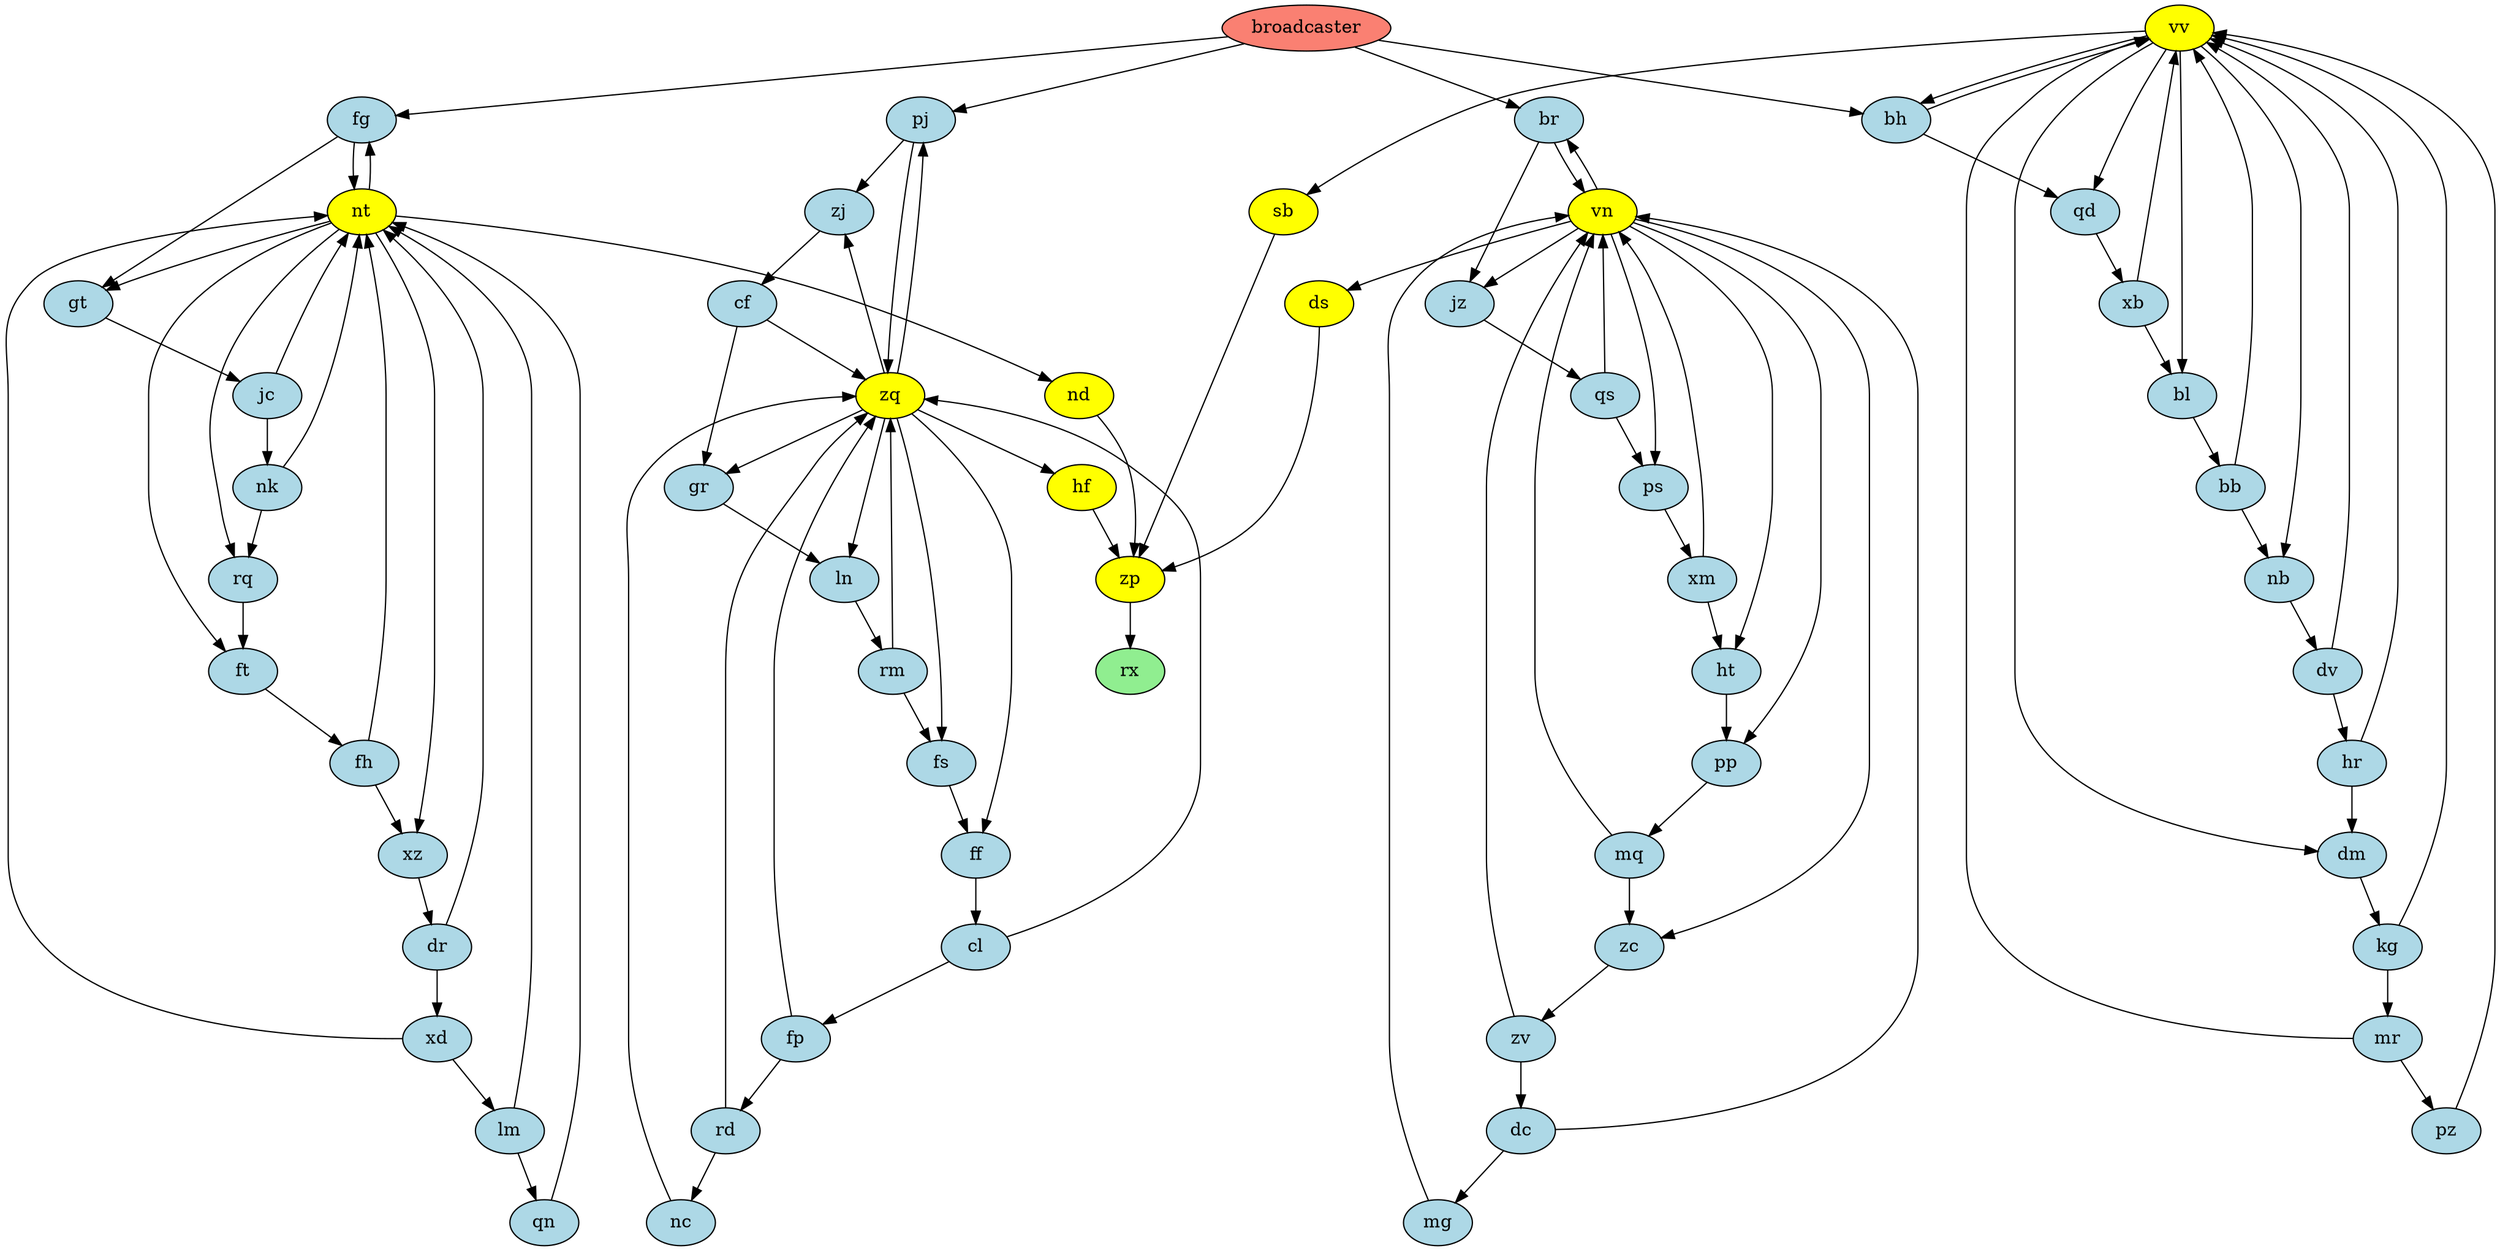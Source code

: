 digraph {
	node [style=filled, fillcolor=lightblue];
        graph [ dpi = 150 ];
	fg -> { nt, gt };
	zp -> { rx };
	fh -> { nt, xz };
	pj -> { zj, zq };
	jc -> { nt, nk };
	mr -> { vv, pz };
	cl -> { fp, zq };
	xb -> { bl, vv };
	nc -> { zq };
	mg -> { vn };
	zj -> { cf };
	sb -> { zp };
	ht -> { pp };
	gt -> { jc };
	rq -> { ft };
	nt -> { rq, fg, ft, nd, gt, xz };
	ps -> { xm };
	fs -> { ff };
	nb -> { dv };
	qd -> { xb };
	kg -> { mr, vv };
	dv -> { vv, hr };
	rm -> { zq, fs };
	nk -> { rq, nt };
	hr -> { dm, vv };
	xm -> { vn, ht };
	pp -> { mq };
	br -> { vn, jz };
	gr -> { ln };
	bh -> { qd, vv };
	cf -> { gr, zq };
	vv -> { dm, bl, sb, nb, qd, bh };
	zc -> { zv };
	zv -> { dc, vn };
	jz -> { qs };
	nd -> { zp };
	rd -> { nc, zq };
	ds -> { zp };
	mq -> { vn, zc };
	bl -> { bb };
	qn -> { nt };
	pz -> { vv };
	qs -> { vn, ps };
	lm -> { nt, qn };
	xz -> { dr };
	bb -> { nb, vv };
	dm -> { kg };
	ft -> { fh };
	vn -> { br, jz, ht, ps, zc, pp, ds };
	xd -> { nt, lm };
	hf -> { zp };
	broadcaster -> { pj, fg, bh, br };
	fp -> { rd, zq };
	zq -> { fs, gr, ff, hf, ln, zj, pj };
	ff -> { cl };
	dr -> { xd, nt };
	ln -> { rm };
	dc -> { mg, vn };
	rx [fillcolor=lightgreen];
	broadcaster [fillcolor=salmon];
	zp [fillcolor=yellow]
	sb [fillcolor=yellow]
	nt [fillcolor=yellow]
	vv [fillcolor=yellow]
	nd [fillcolor=yellow]
	ds [fillcolor=yellow]
	vn [fillcolor=yellow]
	hf [fillcolor=yellow]
	zq [fillcolor=yellow]
}

